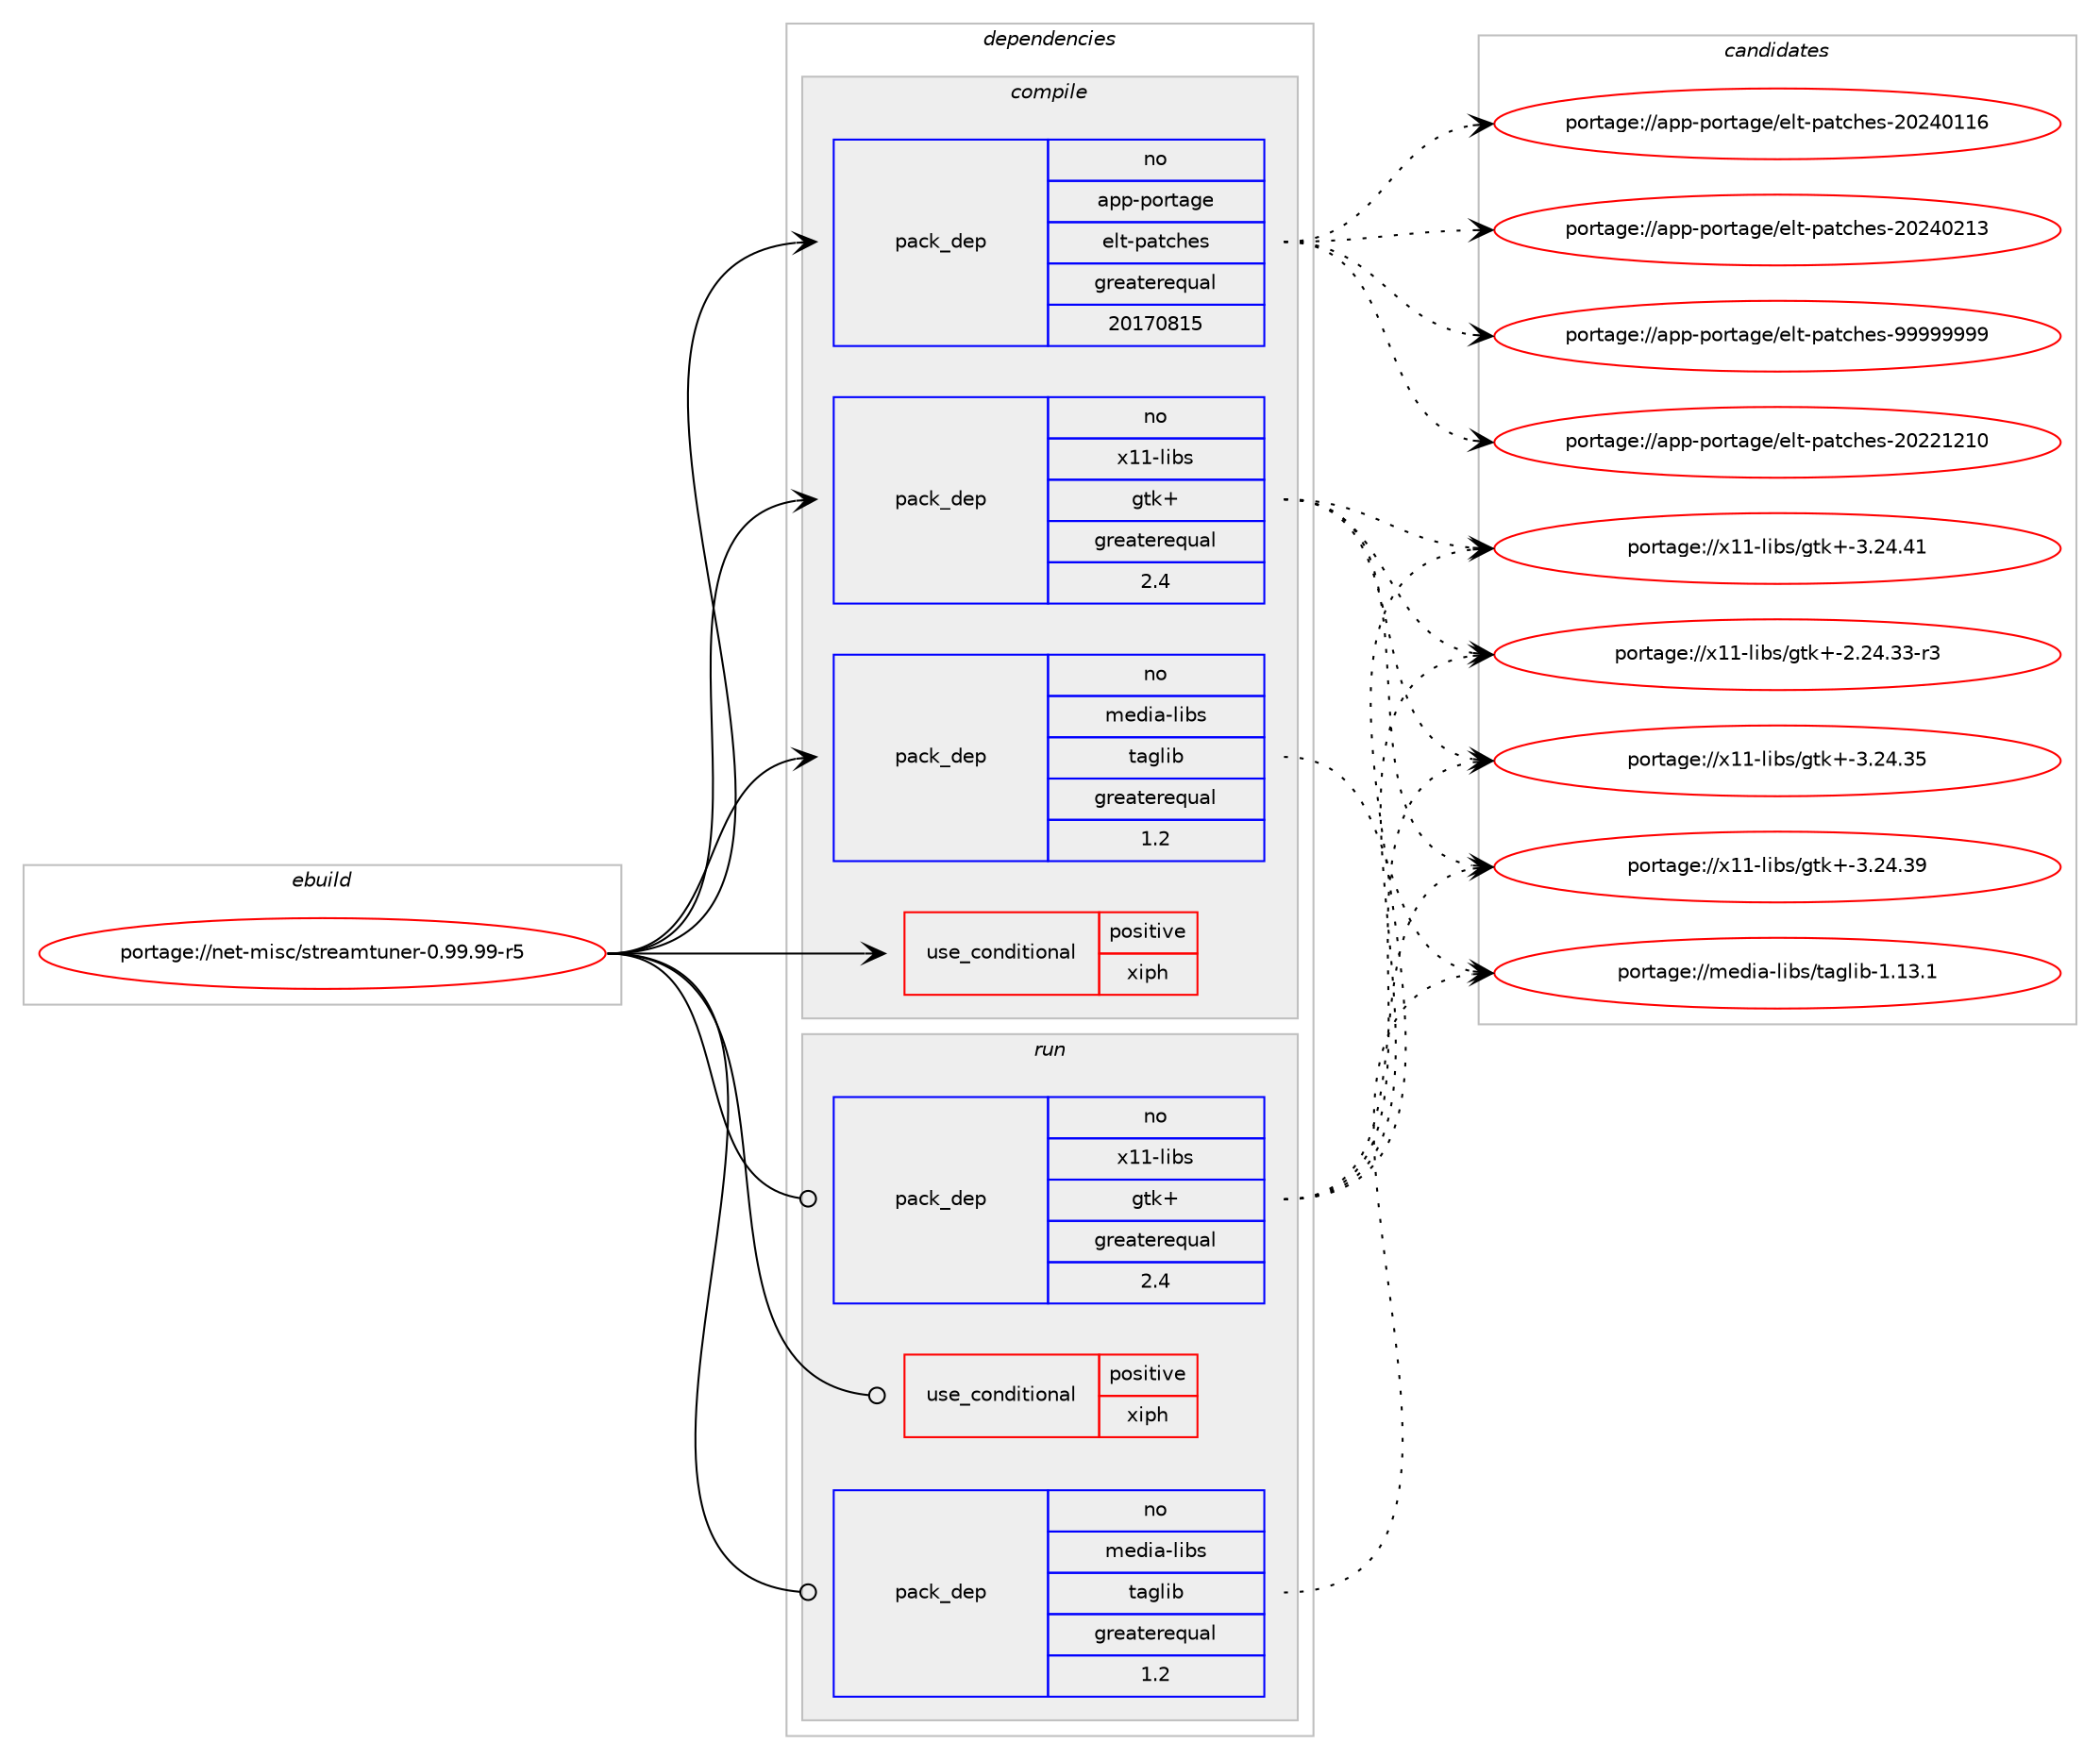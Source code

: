 digraph prolog {

# *************
# Graph options
# *************

newrank=true;
concentrate=true;
compound=true;
graph [rankdir=LR,fontname=Helvetica,fontsize=10,ranksep=1.5];#, ranksep=2.5, nodesep=0.2];
edge  [arrowhead=vee];
node  [fontname=Helvetica,fontsize=10];

# **********
# The ebuild
# **********

subgraph cluster_leftcol {
color=gray;
rank=same;
label=<<i>ebuild</i>>;
id [label="portage://net-misc/streamtuner-0.99.99-r5", color=red, width=4, href="../net-misc/streamtuner-0.99.99-r5.svg"];
}

# ****************
# The dependencies
# ****************

subgraph cluster_midcol {
color=gray;
label=<<i>dependencies</i>>;
subgraph cluster_compile {
fillcolor="#eeeeee";
style=filled;
label=<<i>compile</i>>;
subgraph cond6841 {
dependency10252 [label=<<TABLE BORDER="0" CELLBORDER="1" CELLSPACING="0" CELLPADDING="4"><TR><TD ROWSPAN="3" CELLPADDING="10">use_conditional</TD></TR><TR><TD>positive</TD></TR><TR><TD>xiph</TD></TR></TABLE>>, shape=none, color=red];
# *** BEGIN UNKNOWN DEPENDENCY TYPE (TODO) ***
# dependency10252 -> package_dependency(portage://net-misc/streamtuner-0.99.99-r5,install,no,dev-libs,libxml2,none,[,,],[slot(2)],[])
# *** END UNKNOWN DEPENDENCY TYPE (TODO) ***

}
id:e -> dependency10252:w [weight=20,style="solid",arrowhead="vee"];
# *** BEGIN UNKNOWN DEPENDENCY TYPE (TODO) ***
# id -> package_dependency(portage://net-misc/streamtuner-0.99.99-r5,install,no,app-arch,xz-utils,none,[,,],[],[])
# *** END UNKNOWN DEPENDENCY TYPE (TODO) ***

subgraph pack3320 {
dependency10253 [label=<<TABLE BORDER="0" CELLBORDER="1" CELLSPACING="0" CELLPADDING="4" WIDTH="220"><TR><TD ROWSPAN="6" CELLPADDING="30">pack_dep</TD></TR><TR><TD WIDTH="110">no</TD></TR><TR><TD>app-portage</TD></TR><TR><TD>elt-patches</TD></TR><TR><TD>greaterequal</TD></TR><TR><TD>20170815</TD></TR></TABLE>>, shape=none, color=blue];
}
id:e -> dependency10253:w [weight=20,style="solid",arrowhead="vee"];
# *** BEGIN UNKNOWN DEPENDENCY TYPE (TODO) ***
# id -> package_dependency(portage://net-misc/streamtuner-0.99.99-r5,install,no,dev-build,gtk-doc-am,none,[,,],[],[])
# *** END UNKNOWN DEPENDENCY TYPE (TODO) ***

# *** BEGIN UNKNOWN DEPENDENCY TYPE (TODO) ***
# id -> package_dependency(portage://net-misc/streamtuner-0.99.99-r5,install,no,dev-util,desktop-file-utils,none,[,,],[],[])
# *** END UNKNOWN DEPENDENCY TYPE (TODO) ***

subgraph pack3321 {
dependency10254 [label=<<TABLE BORDER="0" CELLBORDER="1" CELLSPACING="0" CELLPADDING="4" WIDTH="220"><TR><TD ROWSPAN="6" CELLPADDING="30">pack_dep</TD></TR><TR><TD WIDTH="110">no</TD></TR><TR><TD>media-libs</TD></TR><TR><TD>taglib</TD></TR><TR><TD>greaterequal</TD></TR><TR><TD>1.2</TD></TR></TABLE>>, shape=none, color=blue];
}
id:e -> dependency10254:w [weight=20,style="solid",arrowhead="vee"];
# *** BEGIN UNKNOWN DEPENDENCY TYPE (TODO) ***
# id -> package_dependency(portage://net-misc/streamtuner-0.99.99-r5,install,no,net-misc,curl,none,[,,],[],[])
# *** END UNKNOWN DEPENDENCY TYPE (TODO) ***

# *** BEGIN UNKNOWN DEPENDENCY TYPE (TODO) ***
# id -> package_dependency(portage://net-misc/streamtuner-0.99.99-r5,install,no,virtual,pkgconfig,none,[,,],[],[])
# *** END UNKNOWN DEPENDENCY TYPE (TODO) ***

subgraph pack3322 {
dependency10255 [label=<<TABLE BORDER="0" CELLBORDER="1" CELLSPACING="0" CELLPADDING="4" WIDTH="220"><TR><TD ROWSPAN="6" CELLPADDING="30">pack_dep</TD></TR><TR><TD WIDTH="110">no</TD></TR><TR><TD>x11-libs</TD></TR><TR><TD>gtk+</TD></TR><TR><TD>greaterequal</TD></TR><TR><TD>2.4</TD></TR></TABLE>>, shape=none, color=blue];
}
id:e -> dependency10255:w [weight=20,style="solid",arrowhead="vee"];
# *** BEGIN UNKNOWN DEPENDENCY TYPE (TODO) ***
# id -> package_dependency(portage://net-misc/streamtuner-0.99.99-r5,install,no,x11-misc,shared-mime-info,none,[,,],[],[])
# *** END UNKNOWN DEPENDENCY TYPE (TODO) ***

# *** BEGIN UNKNOWN DEPENDENCY TYPE (TODO) ***
# id -> package_dependency(portage://net-misc/streamtuner-0.99.99-r5,install,no,x11-misc,xdg-utils,none,[,,],[],[])
# *** END UNKNOWN DEPENDENCY TYPE (TODO) ***

}
subgraph cluster_compileandrun {
fillcolor="#eeeeee";
style=filled;
label=<<i>compile and run</i>>;
}
subgraph cluster_run {
fillcolor="#eeeeee";
style=filled;
label=<<i>run</i>>;
subgraph cond6842 {
dependency10256 [label=<<TABLE BORDER="0" CELLBORDER="1" CELLSPACING="0" CELLPADDING="4"><TR><TD ROWSPAN="3" CELLPADDING="10">use_conditional</TD></TR><TR><TD>positive</TD></TR><TR><TD>xiph</TD></TR></TABLE>>, shape=none, color=red];
# *** BEGIN UNKNOWN DEPENDENCY TYPE (TODO) ***
# dependency10256 -> package_dependency(portage://net-misc/streamtuner-0.99.99-r5,run,no,dev-libs,libxml2,none,[,,],[slot(2)],[])
# *** END UNKNOWN DEPENDENCY TYPE (TODO) ***

}
id:e -> dependency10256:w [weight=20,style="solid",arrowhead="odot"];
subgraph pack3323 {
dependency10257 [label=<<TABLE BORDER="0" CELLBORDER="1" CELLSPACING="0" CELLPADDING="4" WIDTH="220"><TR><TD ROWSPAN="6" CELLPADDING="30">pack_dep</TD></TR><TR><TD WIDTH="110">no</TD></TR><TR><TD>media-libs</TD></TR><TR><TD>taglib</TD></TR><TR><TD>greaterequal</TD></TR><TR><TD>1.2</TD></TR></TABLE>>, shape=none, color=blue];
}
id:e -> dependency10257:w [weight=20,style="solid",arrowhead="odot"];
# *** BEGIN UNKNOWN DEPENDENCY TYPE (TODO) ***
# id -> package_dependency(portage://net-misc/streamtuner-0.99.99-r5,run,no,net-misc,curl,none,[,,],[],[])
# *** END UNKNOWN DEPENDENCY TYPE (TODO) ***

subgraph pack3324 {
dependency10258 [label=<<TABLE BORDER="0" CELLBORDER="1" CELLSPACING="0" CELLPADDING="4" WIDTH="220"><TR><TD ROWSPAN="6" CELLPADDING="30">pack_dep</TD></TR><TR><TD WIDTH="110">no</TD></TR><TR><TD>x11-libs</TD></TR><TR><TD>gtk+</TD></TR><TR><TD>greaterequal</TD></TR><TR><TD>2.4</TD></TR></TABLE>>, shape=none, color=blue];
}
id:e -> dependency10258:w [weight=20,style="solid",arrowhead="odot"];
# *** BEGIN UNKNOWN DEPENDENCY TYPE (TODO) ***
# id -> package_dependency(portage://net-misc/streamtuner-0.99.99-r5,run,no,x11-misc,xdg-utils,none,[,,],[],[])
# *** END UNKNOWN DEPENDENCY TYPE (TODO) ***

}
}

# **************
# The candidates
# **************

subgraph cluster_choices {
rank=same;
color=gray;
label=<<i>candidates</i>>;

subgraph choice3320 {
color=black;
nodesep=1;
choice97112112451121111141169710310147101108116451129711699104101115455048505049504948 [label="portage://app-portage/elt-patches-20221210", color=red, width=4,href="../app-portage/elt-patches-20221210.svg"];
choice97112112451121111141169710310147101108116451129711699104101115455048505248494954 [label="portage://app-portage/elt-patches-20240116", color=red, width=4,href="../app-portage/elt-patches-20240116.svg"];
choice97112112451121111141169710310147101108116451129711699104101115455048505248504951 [label="portage://app-portage/elt-patches-20240213", color=red, width=4,href="../app-portage/elt-patches-20240213.svg"];
choice97112112451121111141169710310147101108116451129711699104101115455757575757575757 [label="portage://app-portage/elt-patches-99999999", color=red, width=4,href="../app-portage/elt-patches-99999999.svg"];
dependency10253:e -> choice97112112451121111141169710310147101108116451129711699104101115455048505049504948:w [style=dotted,weight="100"];
dependency10253:e -> choice97112112451121111141169710310147101108116451129711699104101115455048505248494954:w [style=dotted,weight="100"];
dependency10253:e -> choice97112112451121111141169710310147101108116451129711699104101115455048505248504951:w [style=dotted,weight="100"];
dependency10253:e -> choice97112112451121111141169710310147101108116451129711699104101115455757575757575757:w [style=dotted,weight="100"];
}
subgraph choice3321 {
color=black;
nodesep=1;
choice10910110010597451081059811547116971031081059845494649514649 [label="portage://media-libs/taglib-1.13.1", color=red, width=4,href="../media-libs/taglib-1.13.1.svg"];
dependency10254:e -> choice10910110010597451081059811547116971031081059845494649514649:w [style=dotted,weight="100"];
}
subgraph choice3322 {
color=black;
nodesep=1;
choice12049494510810598115471031161074345504650524651514511451 [label="portage://x11-libs/gtk+-2.24.33-r3", color=red, width=4,href="../x11-libs/gtk+-2.24.33-r3.svg"];
choice1204949451081059811547103116107434551465052465153 [label="portage://x11-libs/gtk+-3.24.35", color=red, width=4,href="../x11-libs/gtk+-3.24.35.svg"];
choice1204949451081059811547103116107434551465052465157 [label="portage://x11-libs/gtk+-3.24.39", color=red, width=4,href="../x11-libs/gtk+-3.24.39.svg"];
choice1204949451081059811547103116107434551465052465249 [label="portage://x11-libs/gtk+-3.24.41", color=red, width=4,href="../x11-libs/gtk+-3.24.41.svg"];
dependency10255:e -> choice12049494510810598115471031161074345504650524651514511451:w [style=dotted,weight="100"];
dependency10255:e -> choice1204949451081059811547103116107434551465052465153:w [style=dotted,weight="100"];
dependency10255:e -> choice1204949451081059811547103116107434551465052465157:w [style=dotted,weight="100"];
dependency10255:e -> choice1204949451081059811547103116107434551465052465249:w [style=dotted,weight="100"];
}
subgraph choice3323 {
color=black;
nodesep=1;
choice10910110010597451081059811547116971031081059845494649514649 [label="portage://media-libs/taglib-1.13.1", color=red, width=4,href="../media-libs/taglib-1.13.1.svg"];
dependency10257:e -> choice10910110010597451081059811547116971031081059845494649514649:w [style=dotted,weight="100"];
}
subgraph choice3324 {
color=black;
nodesep=1;
choice12049494510810598115471031161074345504650524651514511451 [label="portage://x11-libs/gtk+-2.24.33-r3", color=red, width=4,href="../x11-libs/gtk+-2.24.33-r3.svg"];
choice1204949451081059811547103116107434551465052465153 [label="portage://x11-libs/gtk+-3.24.35", color=red, width=4,href="../x11-libs/gtk+-3.24.35.svg"];
choice1204949451081059811547103116107434551465052465157 [label="portage://x11-libs/gtk+-3.24.39", color=red, width=4,href="../x11-libs/gtk+-3.24.39.svg"];
choice1204949451081059811547103116107434551465052465249 [label="portage://x11-libs/gtk+-3.24.41", color=red, width=4,href="../x11-libs/gtk+-3.24.41.svg"];
dependency10258:e -> choice12049494510810598115471031161074345504650524651514511451:w [style=dotted,weight="100"];
dependency10258:e -> choice1204949451081059811547103116107434551465052465153:w [style=dotted,weight="100"];
dependency10258:e -> choice1204949451081059811547103116107434551465052465157:w [style=dotted,weight="100"];
dependency10258:e -> choice1204949451081059811547103116107434551465052465249:w [style=dotted,weight="100"];
}
}

}
